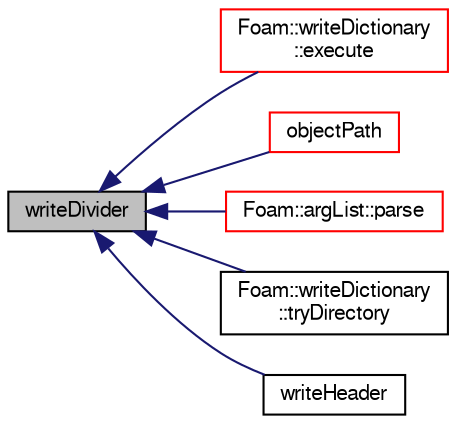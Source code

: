 digraph "writeDivider"
{
  bgcolor="transparent";
  edge [fontname="FreeSans",fontsize="10",labelfontname="FreeSans",labelfontsize="10"];
  node [fontname="FreeSans",fontsize="10",shape=record];
  rankdir="LR";
  Node22180 [label="writeDivider",height=0.2,width=0.4,color="black", fillcolor="grey75", style="filled", fontcolor="black"];
  Node22180 -> Node22181 [dir="back",color="midnightblue",fontsize="10",style="solid",fontname="FreeSans"];
  Node22181 [label="Foam::writeDictionary\l::execute",height=0.2,width=0.4,color="red",URL="$a28854.html#a61af3e60b94ae3e748f6fbac1e794af7",tooltip="Execute, currently does nothing. "];
  Node22180 -> Node22183 [dir="back",color="midnightblue",fontsize="10",style="solid",fontname="FreeSans"];
  Node22183 [label="objectPath",height=0.2,width=0.4,color="red",URL="$a26142.html#a3a7ece5c1251c6be1f7812d4dba5fb7a",tooltip="Return complete path + object name. "];
  Node22180 -> Node22339 [dir="back",color="midnightblue",fontsize="10",style="solid",fontname="FreeSans"];
  Node22339 [label="Foam::argList::parse",height=0.2,width=0.4,color="red",URL="$a26662.html#a00aad68f835a5c0bcb8920505bb0bd10",tooltip="Parse. "];
  Node22180 -> Node22343 [dir="back",color="midnightblue",fontsize="10",style="solid",fontname="FreeSans"];
  Node22343 [label="Foam::writeDictionary\l::tryDirectory",height=0.2,width=0.4,color="black",URL="$a28854.html#a113e00641d54672c81a440cfcb170ce2",tooltip="Helper function to write the dictionary if found at location. "];
  Node22180 -> Node22186 [dir="back",color="midnightblue",fontsize="10",style="solid",fontname="FreeSans"];
  Node22186 [label="writeHeader",height=0.2,width=0.4,color="black",URL="$a26142.html#a9ee0b27f25db9fc7ba06426c302f8a45",tooltip="Write header. Allow override of type. "];
}
